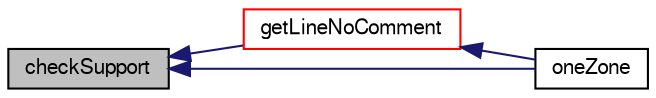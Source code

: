 digraph "checkSupport"
{
  bgcolor="transparent";
  edge [fontname="FreeSans",fontsize="10",labelfontname="FreeSans",labelfontsize="10"];
  node [fontname="FreeSans",fontsize="10",shape=record];
  rankdir="LR";
  Node89 [label="checkSupport",height=0.2,width=0.4,color="black", fillcolor="grey75", style="filled", fontcolor="black"];
  Node89 -> Node90 [dir="back",color="midnightblue",fontsize="10",style="solid",fontname="FreeSans"];
  Node90 [label="getLineNoComment",height=0.2,width=0.4,color="red",URL="$a29654.html#a0498e06dcbcd776540014fb90e2600c4",tooltip="Read non-comment line. "];
  Node90 -> Node91 [dir="back",color="midnightblue",fontsize="10",style="solid",fontname="FreeSans"];
  Node91 [label="oneZone",height=0.2,width=0.4,color="black",URL="$a29654.html#a74d96762df3c55061bbb784e4f738a75",tooltip="Return a list with a single entry,. "];
  Node89 -> Node91 [dir="back",color="midnightblue",fontsize="10",style="solid",fontname="FreeSans"];
}
